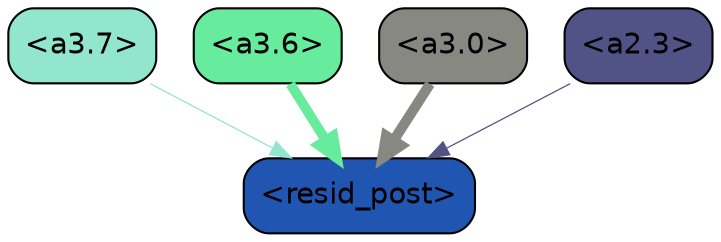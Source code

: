 strict digraph "" {
	graph [bgcolor=transparent,
		layout=dot,
		overlap=false,
		splines=true
	];
	"<a3.7>"	[color=black,
		fillcolor="#91e6cd",
		fontname=Helvetica,
		shape=box,
		style="filled, rounded"];
	"<resid_post>"	[color=black,
		fillcolor="#2056b1",
		fontname=Helvetica,
		shape=box,
		style="filled, rounded"];
	"<a3.7>" -> "<resid_post>"	[color="#91e6cd",
		penwidth=0.6];
	"<a3.6>"	[color=black,
		fillcolor="#67eb9c",
		fontname=Helvetica,
		shape=box,
		style="filled, rounded"];
	"<a3.6>" -> "<resid_post>"	[color="#67eb9c",
		penwidth=4.746312499046326];
	"<a3.0>"	[color=black,
		fillcolor="#888882",
		fontname=Helvetica,
		shape=box,
		style="filled, rounded"];
	"<a3.0>" -> "<resid_post>"	[color="#888882",
		penwidth=4.896343111991882];
	"<a2.3>"	[color=black,
		fillcolor="#515387",
		fontname=Helvetica,
		shape=box,
		style="filled, rounded"];
	"<a2.3>" -> "<resid_post>"	[color="#515387",
		penwidth=0.6];
}
